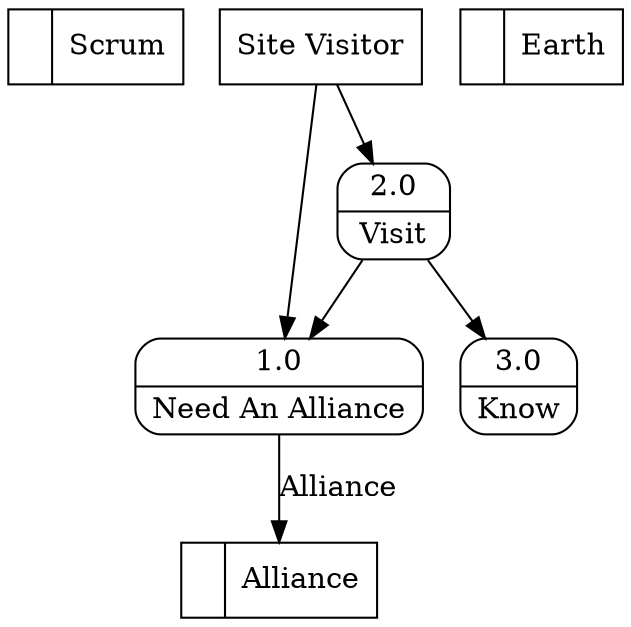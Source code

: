 digraph dfd2{ 
node[shape=record]
200 [label="<f0>  |<f1> Scrum " ];
201 [label="<f0>  |<f1> Alliance " ];
202 [label="<f0>  |<f1> Earth " ];
203 [label="Site Visitor" shape=box];
204 [label="{<f0> 1.0|<f1> Need An Alliance }" shape=Mrecord];
205 [label="{<f0> 2.0|<f1> Visit }" shape=Mrecord];
206 [label="{<f0> 3.0|<f1> Know }" shape=Mrecord];
203 -> 204
203 -> 205
204 -> 201 [label="Alliance"]
205 -> 204
205 -> 206
}